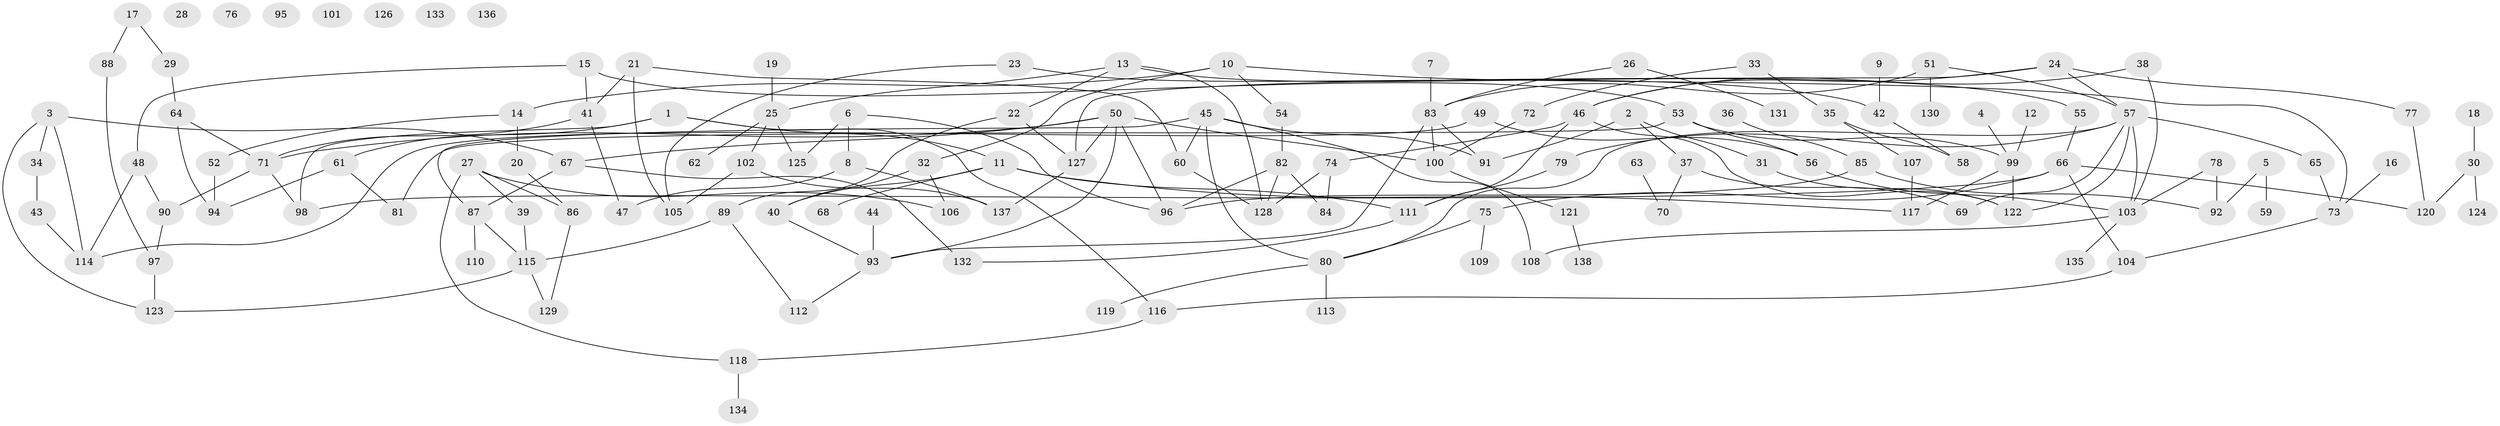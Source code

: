 // Generated by graph-tools (version 1.1) at 2025/25/03/09/25 03:25:15]
// undirected, 138 vertices, 182 edges
graph export_dot {
graph [start="1"]
  node [color=gray90,style=filled];
  1;
  2;
  3;
  4;
  5;
  6;
  7;
  8;
  9;
  10;
  11;
  12;
  13;
  14;
  15;
  16;
  17;
  18;
  19;
  20;
  21;
  22;
  23;
  24;
  25;
  26;
  27;
  28;
  29;
  30;
  31;
  32;
  33;
  34;
  35;
  36;
  37;
  38;
  39;
  40;
  41;
  42;
  43;
  44;
  45;
  46;
  47;
  48;
  49;
  50;
  51;
  52;
  53;
  54;
  55;
  56;
  57;
  58;
  59;
  60;
  61;
  62;
  63;
  64;
  65;
  66;
  67;
  68;
  69;
  70;
  71;
  72;
  73;
  74;
  75;
  76;
  77;
  78;
  79;
  80;
  81;
  82;
  83;
  84;
  85;
  86;
  87;
  88;
  89;
  90;
  91;
  92;
  93;
  94;
  95;
  96;
  97;
  98;
  99;
  100;
  101;
  102;
  103;
  104;
  105;
  106;
  107;
  108;
  109;
  110;
  111;
  112;
  113;
  114;
  115;
  116;
  117;
  118;
  119;
  120;
  121;
  122;
  123;
  124;
  125;
  126;
  127;
  128;
  129;
  130;
  131;
  132;
  133;
  134;
  135;
  136;
  137;
  138;
  1 -- 11;
  1 -- 61;
  1 -- 98;
  1 -- 116;
  2 -- 31;
  2 -- 37;
  2 -- 91;
  3 -- 34;
  3 -- 67;
  3 -- 114;
  3 -- 123;
  4 -- 99;
  5 -- 59;
  5 -- 92;
  6 -- 8;
  6 -- 96;
  6 -- 125;
  7 -- 83;
  8 -- 47;
  8 -- 137;
  9 -- 42;
  10 -- 14;
  10 -- 32;
  10 -- 54;
  10 -- 73;
  11 -- 40;
  11 -- 68;
  11 -- 111;
  11 -- 117;
  12 -- 99;
  13 -- 22;
  13 -- 25;
  13 -- 55;
  13 -- 128;
  14 -- 20;
  14 -- 52;
  15 -- 41;
  15 -- 48;
  15 -- 53;
  16 -- 73;
  17 -- 29;
  17 -- 88;
  18 -- 30;
  19 -- 25;
  20 -- 86;
  21 -- 41;
  21 -- 60;
  21 -- 105;
  22 -- 89;
  22 -- 127;
  23 -- 42;
  23 -- 105;
  24 -- 46;
  24 -- 57;
  24 -- 77;
  24 -- 127;
  25 -- 62;
  25 -- 102;
  25 -- 125;
  26 -- 83;
  26 -- 131;
  27 -- 39;
  27 -- 86;
  27 -- 106;
  27 -- 118;
  29 -- 64;
  30 -- 120;
  30 -- 124;
  31 -- 122;
  32 -- 40;
  32 -- 106;
  33 -- 35;
  33 -- 72;
  34 -- 43;
  35 -- 58;
  35 -- 107;
  36 -- 85;
  37 -- 69;
  37 -- 70;
  38 -- 46;
  38 -- 103;
  39 -- 115;
  40 -- 93;
  41 -- 47;
  41 -- 71;
  42 -- 58;
  43 -- 114;
  44 -- 93;
  45 -- 60;
  45 -- 80;
  45 -- 87;
  45 -- 91;
  45 -- 108;
  46 -- 74;
  46 -- 111;
  46 -- 122;
  48 -- 90;
  48 -- 114;
  49 -- 56;
  49 -- 114;
  50 -- 67;
  50 -- 71;
  50 -- 93;
  50 -- 96;
  50 -- 100;
  50 -- 127;
  51 -- 57;
  51 -- 83;
  51 -- 130;
  52 -- 94;
  53 -- 56;
  53 -- 81;
  53 -- 99;
  54 -- 82;
  55 -- 66;
  56 -- 103;
  57 -- 65;
  57 -- 69;
  57 -- 79;
  57 -- 80;
  57 -- 103;
  57 -- 122;
  60 -- 128;
  61 -- 81;
  61 -- 94;
  63 -- 70;
  64 -- 71;
  64 -- 94;
  65 -- 73;
  66 -- 75;
  66 -- 98;
  66 -- 104;
  66 -- 120;
  67 -- 87;
  67 -- 132;
  71 -- 90;
  71 -- 98;
  72 -- 100;
  73 -- 104;
  74 -- 84;
  74 -- 128;
  75 -- 80;
  75 -- 109;
  77 -- 120;
  78 -- 92;
  78 -- 103;
  79 -- 111;
  80 -- 113;
  80 -- 119;
  82 -- 84;
  82 -- 96;
  82 -- 128;
  83 -- 91;
  83 -- 93;
  83 -- 100;
  85 -- 92;
  85 -- 96;
  86 -- 129;
  87 -- 110;
  87 -- 115;
  88 -- 97;
  89 -- 112;
  89 -- 115;
  90 -- 97;
  93 -- 112;
  97 -- 123;
  99 -- 117;
  99 -- 122;
  100 -- 121;
  102 -- 105;
  102 -- 137;
  103 -- 108;
  103 -- 135;
  104 -- 116;
  107 -- 117;
  111 -- 132;
  115 -- 123;
  115 -- 129;
  116 -- 118;
  118 -- 134;
  121 -- 138;
  127 -- 137;
}

